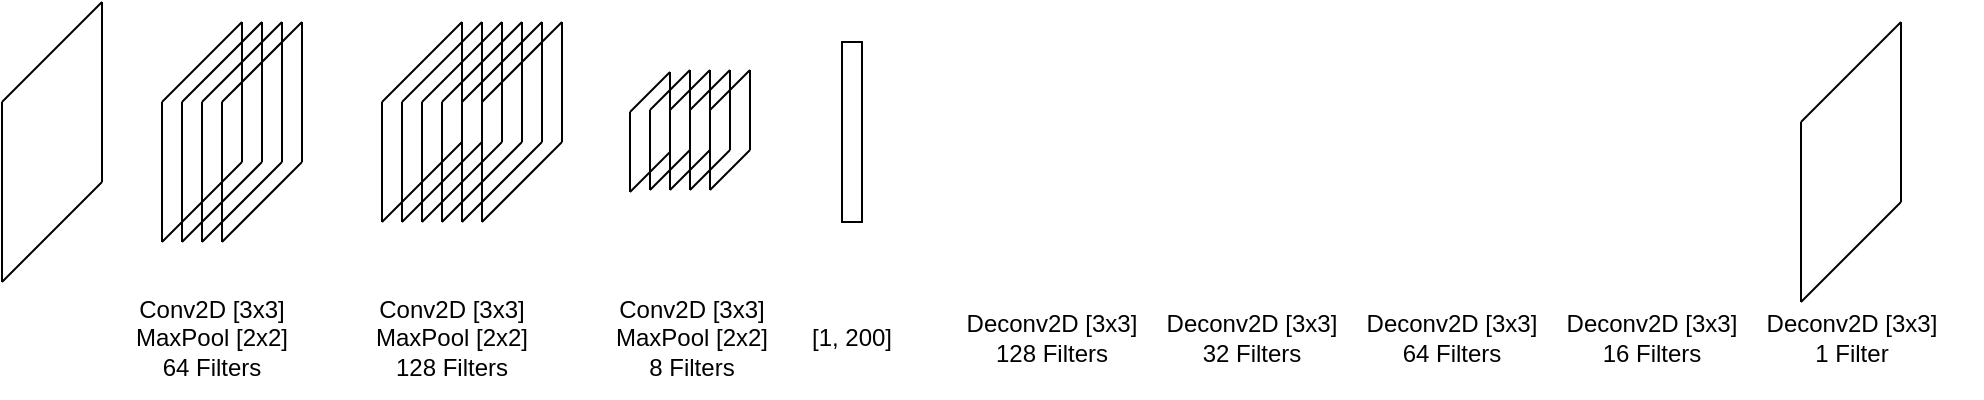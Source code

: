 <mxfile version="17.4.5" type="device" pages="2"><diagram id="_gH4Nyk1J_HjppSUgYeo" name="Page-1"><mxGraphModel dx="946" dy="556" grid="1" gridSize="10" guides="1" tooltips="1" connect="1" arrows="1" fold="1" page="1" pageScale="1" pageWidth="3300" pageHeight="4681" math="0" shadow="0"><root><mxCell id="0"/><mxCell id="1" parent="0"/><mxCell id="y0GIDtX-nzj24edRxqlt-4" value="" style="endArrow=none;html=1;rounded=0;" edge="1" parent="1"><mxGeometry width="50" height="50" relative="1" as="geometry"><mxPoint x="460" y="320" as="sourcePoint"/><mxPoint x="510" y="270" as="targetPoint"/></mxGeometry></mxCell><mxCell id="y0GIDtX-nzj24edRxqlt-5" value="" style="endArrow=none;html=1;rounded=0;" edge="1" parent="1"><mxGeometry width="50" height="50" relative="1" as="geometry"><mxPoint x="460" y="410" as="sourcePoint"/><mxPoint x="460" y="320" as="targetPoint"/></mxGeometry></mxCell><mxCell id="y0GIDtX-nzj24edRxqlt-6" value="" style="endArrow=none;html=1;rounded=0;" edge="1" parent="1"><mxGeometry width="50" height="50" relative="1" as="geometry"><mxPoint x="460" y="410" as="sourcePoint"/><mxPoint x="510" y="360" as="targetPoint"/></mxGeometry></mxCell><mxCell id="y0GIDtX-nzj24edRxqlt-7" value="" style="endArrow=none;html=1;rounded=0;" edge="1" parent="1"><mxGeometry width="50" height="50" relative="1" as="geometry"><mxPoint x="510" y="360" as="sourcePoint"/><mxPoint x="510" y="270" as="targetPoint"/></mxGeometry></mxCell><mxCell id="y0GIDtX-nzj24edRxqlt-12" value="" style="endArrow=none;html=1;rounded=0;" edge="1" parent="1"><mxGeometry width="50" height="50" relative="1" as="geometry"><mxPoint x="540" y="320" as="sourcePoint"/><mxPoint x="580" y="280" as="targetPoint"/></mxGeometry></mxCell><mxCell id="y0GIDtX-nzj24edRxqlt-13" value="" style="endArrow=none;html=1;rounded=0;" edge="1" parent="1"><mxGeometry width="50" height="50" relative="1" as="geometry"><mxPoint x="540" y="390" as="sourcePoint"/><mxPoint x="540" y="320" as="targetPoint"/></mxGeometry></mxCell><mxCell id="y0GIDtX-nzj24edRxqlt-14" value="" style="endArrow=none;html=1;rounded=0;" edge="1" parent="1"><mxGeometry width="50" height="50" relative="1" as="geometry"><mxPoint x="540" y="390" as="sourcePoint"/><mxPoint x="580" y="350" as="targetPoint"/></mxGeometry></mxCell><mxCell id="y0GIDtX-nzj24edRxqlt-15" value="" style="endArrow=none;html=1;rounded=0;" edge="1" parent="1"><mxGeometry width="50" height="50" relative="1" as="geometry"><mxPoint x="580" y="350" as="sourcePoint"/><mxPoint x="580" y="280" as="targetPoint"/></mxGeometry></mxCell><mxCell id="y0GIDtX-nzj24edRxqlt-16" value="" style="endArrow=none;html=1;rounded=0;" edge="1" parent="1"><mxGeometry width="50" height="50" relative="1" as="geometry"><mxPoint x="550" y="320" as="sourcePoint"/><mxPoint x="590" y="280" as="targetPoint"/></mxGeometry></mxCell><mxCell id="y0GIDtX-nzj24edRxqlt-17" value="" style="endArrow=none;html=1;rounded=0;" edge="1" parent="1"><mxGeometry width="50" height="50" relative="1" as="geometry"><mxPoint x="550" y="390" as="sourcePoint"/><mxPoint x="550" y="320" as="targetPoint"/></mxGeometry></mxCell><mxCell id="y0GIDtX-nzj24edRxqlt-18" value="" style="endArrow=none;html=1;rounded=0;" edge="1" parent="1"><mxGeometry width="50" height="50" relative="1" as="geometry"><mxPoint x="550" y="390" as="sourcePoint"/><mxPoint x="590" y="350" as="targetPoint"/></mxGeometry></mxCell><mxCell id="y0GIDtX-nzj24edRxqlt-19" value="" style="endArrow=none;html=1;rounded=0;" edge="1" parent="1"><mxGeometry width="50" height="50" relative="1" as="geometry"><mxPoint x="590" y="350" as="sourcePoint"/><mxPoint x="590" y="280" as="targetPoint"/></mxGeometry></mxCell><mxCell id="y0GIDtX-nzj24edRxqlt-20" value="" style="endArrow=none;html=1;rounded=0;" edge="1" parent="1"><mxGeometry width="50" height="50" relative="1" as="geometry"><mxPoint x="560" y="320" as="sourcePoint"/><mxPoint x="600" y="280" as="targetPoint"/></mxGeometry></mxCell><mxCell id="y0GIDtX-nzj24edRxqlt-21" value="" style="endArrow=none;html=1;rounded=0;" edge="1" parent="1"><mxGeometry width="50" height="50" relative="1" as="geometry"><mxPoint x="560" y="390" as="sourcePoint"/><mxPoint x="560" y="320" as="targetPoint"/></mxGeometry></mxCell><mxCell id="y0GIDtX-nzj24edRxqlt-22" value="" style="endArrow=none;html=1;rounded=0;" edge="1" parent="1"><mxGeometry width="50" height="50" relative="1" as="geometry"><mxPoint x="560" y="390" as="sourcePoint"/><mxPoint x="600" y="350" as="targetPoint"/></mxGeometry></mxCell><mxCell id="y0GIDtX-nzj24edRxqlt-23" value="" style="endArrow=none;html=1;rounded=0;" edge="1" parent="1"><mxGeometry width="50" height="50" relative="1" as="geometry"><mxPoint x="600" y="350" as="sourcePoint"/><mxPoint x="600" y="280" as="targetPoint"/></mxGeometry></mxCell><mxCell id="y0GIDtX-nzj24edRxqlt-24" value="" style="endArrow=none;html=1;rounded=0;" edge="1" parent="1"><mxGeometry width="50" height="50" relative="1" as="geometry"><mxPoint x="570" y="320" as="sourcePoint"/><mxPoint x="610" y="280" as="targetPoint"/></mxGeometry></mxCell><mxCell id="y0GIDtX-nzj24edRxqlt-25" value="" style="endArrow=none;html=1;rounded=0;" edge="1" parent="1"><mxGeometry width="50" height="50" relative="1" as="geometry"><mxPoint x="570" y="390" as="sourcePoint"/><mxPoint x="570" y="320" as="targetPoint"/></mxGeometry></mxCell><mxCell id="y0GIDtX-nzj24edRxqlt-26" value="" style="endArrow=none;html=1;rounded=0;" edge="1" parent="1"><mxGeometry width="50" height="50" relative="1" as="geometry"><mxPoint x="570" y="390" as="sourcePoint"/><mxPoint x="610" y="350" as="targetPoint"/></mxGeometry></mxCell><mxCell id="y0GIDtX-nzj24edRxqlt-27" value="" style="endArrow=none;html=1;rounded=0;" edge="1" parent="1"><mxGeometry width="50" height="50" relative="1" as="geometry"><mxPoint x="610" y="350" as="sourcePoint"/><mxPoint x="610" y="280" as="targetPoint"/></mxGeometry></mxCell><mxCell id="y0GIDtX-nzj24edRxqlt-29" value="" style="endArrow=none;html=1;rounded=0;" edge="1" parent="1"><mxGeometry width="50" height="50" relative="1" as="geometry"><mxPoint x="650" y="380" as="sourcePoint"/><mxPoint x="650" y="320" as="targetPoint"/></mxGeometry></mxCell><mxCell id="y0GIDtX-nzj24edRxqlt-30" value="" style="endArrow=none;html=1;rounded=0;" edge="1" parent="1"><mxGeometry width="50" height="50" relative="1" as="geometry"><mxPoint x="650" y="380" as="sourcePoint"/><mxPoint x="690" y="340" as="targetPoint"/></mxGeometry></mxCell><mxCell id="y0GIDtX-nzj24edRxqlt-32" value="" style="endArrow=none;html=1;rounded=0;" edge="1" parent="1"><mxGeometry width="50" height="50" relative="1" as="geometry"><mxPoint x="690" y="340" as="sourcePoint"/><mxPoint x="690" y="280" as="targetPoint"/></mxGeometry></mxCell><mxCell id="y0GIDtX-nzj24edRxqlt-33" value="" style="endArrow=none;html=1;rounded=0;" edge="1" parent="1"><mxGeometry width="50" height="50" relative="1" as="geometry"><mxPoint x="650" y="320" as="sourcePoint"/><mxPoint x="690" y="280" as="targetPoint"/></mxGeometry></mxCell><mxCell id="y0GIDtX-nzj24edRxqlt-34" value="" style="endArrow=none;html=1;rounded=0;" edge="1" parent="1"><mxGeometry width="50" height="50" relative="1" as="geometry"><mxPoint x="660" y="380" as="sourcePoint"/><mxPoint x="660" y="320" as="targetPoint"/></mxGeometry></mxCell><mxCell id="y0GIDtX-nzj24edRxqlt-35" value="" style="endArrow=none;html=1;rounded=0;" edge="1" parent="1"><mxGeometry width="50" height="50" relative="1" as="geometry"><mxPoint x="660" y="380" as="sourcePoint"/><mxPoint x="700" y="340" as="targetPoint"/></mxGeometry></mxCell><mxCell id="y0GIDtX-nzj24edRxqlt-36" value="" style="endArrow=none;html=1;rounded=0;" edge="1" parent="1"><mxGeometry width="50" height="50" relative="1" as="geometry"><mxPoint x="700" y="340" as="sourcePoint"/><mxPoint x="700" y="280" as="targetPoint"/></mxGeometry></mxCell><mxCell id="y0GIDtX-nzj24edRxqlt-37" value="" style="endArrow=none;html=1;rounded=0;" edge="1" parent="1"><mxGeometry width="50" height="50" relative="1" as="geometry"><mxPoint x="660" y="320" as="sourcePoint"/><mxPoint x="700" y="280" as="targetPoint"/></mxGeometry></mxCell><mxCell id="y0GIDtX-nzj24edRxqlt-38" value="" style="endArrow=none;html=1;rounded=0;" edge="1" parent="1"><mxGeometry width="50" height="50" relative="1" as="geometry"><mxPoint x="670" y="380" as="sourcePoint"/><mxPoint x="670" y="320" as="targetPoint"/></mxGeometry></mxCell><mxCell id="y0GIDtX-nzj24edRxqlt-39" value="" style="endArrow=none;html=1;rounded=0;" edge="1" parent="1"><mxGeometry width="50" height="50" relative="1" as="geometry"><mxPoint x="670" y="380" as="sourcePoint"/><mxPoint x="710" y="340" as="targetPoint"/></mxGeometry></mxCell><mxCell id="y0GIDtX-nzj24edRxqlt-40" value="" style="endArrow=none;html=1;rounded=0;" edge="1" parent="1"><mxGeometry width="50" height="50" relative="1" as="geometry"><mxPoint x="710" y="340" as="sourcePoint"/><mxPoint x="710" y="280" as="targetPoint"/></mxGeometry></mxCell><mxCell id="y0GIDtX-nzj24edRxqlt-41" value="" style="endArrow=none;html=1;rounded=0;" edge="1" parent="1"><mxGeometry width="50" height="50" relative="1" as="geometry"><mxPoint x="670" y="320" as="sourcePoint"/><mxPoint x="710" y="280" as="targetPoint"/></mxGeometry></mxCell><mxCell id="y0GIDtX-nzj24edRxqlt-42" value="" style="endArrow=none;html=1;rounded=0;" edge="1" parent="1"><mxGeometry width="50" height="50" relative="1" as="geometry"><mxPoint x="680" y="380" as="sourcePoint"/><mxPoint x="680" y="320" as="targetPoint"/></mxGeometry></mxCell><mxCell id="y0GIDtX-nzj24edRxqlt-43" value="" style="endArrow=none;html=1;rounded=0;" edge="1" parent="1"><mxGeometry width="50" height="50" relative="1" as="geometry"><mxPoint x="680" y="380" as="sourcePoint"/><mxPoint x="720" y="340" as="targetPoint"/></mxGeometry></mxCell><mxCell id="y0GIDtX-nzj24edRxqlt-44" value="" style="endArrow=none;html=1;rounded=0;" edge="1" parent="1"><mxGeometry width="50" height="50" relative="1" as="geometry"><mxPoint x="720" y="340" as="sourcePoint"/><mxPoint x="720" y="280" as="targetPoint"/></mxGeometry></mxCell><mxCell id="y0GIDtX-nzj24edRxqlt-45" value="" style="endArrow=none;html=1;rounded=0;" edge="1" parent="1"><mxGeometry width="50" height="50" relative="1" as="geometry"><mxPoint x="680" y="320" as="sourcePoint"/><mxPoint x="720" y="280" as="targetPoint"/></mxGeometry></mxCell><mxCell id="y0GIDtX-nzj24edRxqlt-46" value="" style="endArrow=none;html=1;rounded=0;" edge="1" parent="1"><mxGeometry width="50" height="50" relative="1" as="geometry"><mxPoint x="690" y="380" as="sourcePoint"/><mxPoint x="690" y="320" as="targetPoint"/></mxGeometry></mxCell><mxCell id="y0GIDtX-nzj24edRxqlt-47" value="" style="endArrow=none;html=1;rounded=0;" edge="1" parent="1"><mxGeometry width="50" height="50" relative="1" as="geometry"><mxPoint x="690" y="380" as="sourcePoint"/><mxPoint x="730" y="340" as="targetPoint"/></mxGeometry></mxCell><mxCell id="y0GIDtX-nzj24edRxqlt-48" value="" style="endArrow=none;html=1;rounded=0;" edge="1" parent="1"><mxGeometry width="50" height="50" relative="1" as="geometry"><mxPoint x="730" y="340" as="sourcePoint"/><mxPoint x="730" y="280" as="targetPoint"/></mxGeometry></mxCell><mxCell id="y0GIDtX-nzj24edRxqlt-49" value="" style="endArrow=none;html=1;rounded=0;" edge="1" parent="1"><mxGeometry width="50" height="50" relative="1" as="geometry"><mxPoint x="690" y="320" as="sourcePoint"/><mxPoint x="730" y="280" as="targetPoint"/></mxGeometry></mxCell><mxCell id="y0GIDtX-nzj24edRxqlt-50" value="" style="endArrow=none;html=1;rounded=0;" edge="1" parent="1"><mxGeometry width="50" height="50" relative="1" as="geometry"><mxPoint x="700" y="380" as="sourcePoint"/><mxPoint x="700" y="320" as="targetPoint"/></mxGeometry></mxCell><mxCell id="y0GIDtX-nzj24edRxqlt-51" value="" style="endArrow=none;html=1;rounded=0;" edge="1" parent="1"><mxGeometry width="50" height="50" relative="1" as="geometry"><mxPoint x="700" y="380" as="sourcePoint"/><mxPoint x="740" y="340" as="targetPoint"/></mxGeometry></mxCell><mxCell id="y0GIDtX-nzj24edRxqlt-52" value="" style="endArrow=none;html=1;rounded=0;" edge="1" parent="1"><mxGeometry width="50" height="50" relative="1" as="geometry"><mxPoint x="740" y="340" as="sourcePoint"/><mxPoint x="740" y="280" as="targetPoint"/><Array as="points"><mxPoint x="740" y="300"/></Array></mxGeometry></mxCell><mxCell id="y0GIDtX-nzj24edRxqlt-53" value="" style="endArrow=none;html=1;rounded=0;" edge="1" parent="1"><mxGeometry width="50" height="50" relative="1" as="geometry"><mxPoint x="700" y="320" as="sourcePoint"/><mxPoint x="740" y="280" as="targetPoint"/></mxGeometry></mxCell><mxCell id="y0GIDtX-nzj24edRxqlt-54" value="" style="endArrow=none;html=1;rounded=0;" edge="1" parent="1"><mxGeometry width="50" height="50" relative="1" as="geometry"><mxPoint x="774" y="365" as="sourcePoint"/><mxPoint x="774" y="325" as="targetPoint"/></mxGeometry></mxCell><mxCell id="y0GIDtX-nzj24edRxqlt-55" value="" style="endArrow=none;html=1;rounded=0;" edge="1" parent="1"><mxGeometry width="50" height="50" relative="1" as="geometry"><mxPoint x="774" y="365" as="sourcePoint"/><mxPoint x="794" y="345" as="targetPoint"/></mxGeometry></mxCell><mxCell id="y0GIDtX-nzj24edRxqlt-58" value="" style="endArrow=none;html=1;rounded=0;" edge="1" parent="1"><mxGeometry width="50" height="50" relative="1" as="geometry"><mxPoint x="794" y="345" as="sourcePoint"/><mxPoint x="794" y="305" as="targetPoint"/></mxGeometry></mxCell><mxCell id="y0GIDtX-nzj24edRxqlt-59" value="" style="endArrow=none;html=1;rounded=0;" edge="1" parent="1"><mxGeometry width="50" height="50" relative="1" as="geometry"><mxPoint x="774" y="325" as="sourcePoint"/><mxPoint x="794" y="305" as="targetPoint"/></mxGeometry></mxCell><mxCell id="y0GIDtX-nzj24edRxqlt-60" value="" style="endArrow=none;html=1;rounded=0;" edge="1" parent="1"><mxGeometry width="50" height="50" relative="1" as="geometry"><mxPoint x="784" y="364" as="sourcePoint"/><mxPoint x="784" y="324" as="targetPoint"/></mxGeometry></mxCell><mxCell id="y0GIDtX-nzj24edRxqlt-61" value="" style="endArrow=none;html=1;rounded=0;" edge="1" parent="1"><mxGeometry width="50" height="50" relative="1" as="geometry"><mxPoint x="784" y="364" as="sourcePoint"/><mxPoint x="804" y="344" as="targetPoint"/></mxGeometry></mxCell><mxCell id="y0GIDtX-nzj24edRxqlt-62" value="" style="endArrow=none;html=1;rounded=0;" edge="1" parent="1"><mxGeometry width="50" height="50" relative="1" as="geometry"><mxPoint x="804" y="344" as="sourcePoint"/><mxPoint x="804" y="304" as="targetPoint"/></mxGeometry></mxCell><mxCell id="y0GIDtX-nzj24edRxqlt-63" value="" style="endArrow=none;html=1;rounded=0;" edge="1" parent="1"><mxGeometry width="50" height="50" relative="1" as="geometry"><mxPoint x="784" y="324" as="sourcePoint"/><mxPoint x="804" y="304" as="targetPoint"/></mxGeometry></mxCell><mxCell id="y0GIDtX-nzj24edRxqlt-64" value="" style="endArrow=none;html=1;rounded=0;" edge="1" parent="1"><mxGeometry width="50" height="50" relative="1" as="geometry"><mxPoint x="794" y="364" as="sourcePoint"/><mxPoint x="794" y="324" as="targetPoint"/></mxGeometry></mxCell><mxCell id="y0GIDtX-nzj24edRxqlt-65" value="" style="endArrow=none;html=1;rounded=0;" edge="1" parent="1"><mxGeometry width="50" height="50" relative="1" as="geometry"><mxPoint x="794" y="364" as="sourcePoint"/><mxPoint x="814" y="344" as="targetPoint"/></mxGeometry></mxCell><mxCell id="y0GIDtX-nzj24edRxqlt-66" value="" style="endArrow=none;html=1;rounded=0;" edge="1" parent="1"><mxGeometry width="50" height="50" relative="1" as="geometry"><mxPoint x="814" y="344" as="sourcePoint"/><mxPoint x="814" y="304" as="targetPoint"/><Array as="points"><mxPoint x="814" y="345"/></Array></mxGeometry></mxCell><mxCell id="y0GIDtX-nzj24edRxqlt-67" value="" style="endArrow=none;html=1;rounded=0;" edge="1" parent="1"><mxGeometry width="50" height="50" relative="1" as="geometry"><mxPoint x="794" y="324" as="sourcePoint"/><mxPoint x="814" y="304" as="targetPoint"/></mxGeometry></mxCell><mxCell id="y0GIDtX-nzj24edRxqlt-68" value="" style="endArrow=none;html=1;rounded=0;" edge="1" parent="1"><mxGeometry width="50" height="50" relative="1" as="geometry"><mxPoint x="804" y="364" as="sourcePoint"/><mxPoint x="804" y="324" as="targetPoint"/></mxGeometry></mxCell><mxCell id="y0GIDtX-nzj24edRxqlt-69" value="" style="endArrow=none;html=1;rounded=0;" edge="1" parent="1"><mxGeometry width="50" height="50" relative="1" as="geometry"><mxPoint x="804" y="364" as="sourcePoint"/><mxPoint x="824" y="344" as="targetPoint"/></mxGeometry></mxCell><mxCell id="y0GIDtX-nzj24edRxqlt-70" value="" style="endArrow=none;html=1;rounded=0;" edge="1" parent="1"><mxGeometry width="50" height="50" relative="1" as="geometry"><mxPoint x="824" y="344" as="sourcePoint"/><mxPoint x="824" y="304" as="targetPoint"/></mxGeometry></mxCell><mxCell id="y0GIDtX-nzj24edRxqlt-71" value="" style="endArrow=none;html=1;rounded=0;" edge="1" parent="1"><mxGeometry width="50" height="50" relative="1" as="geometry"><mxPoint x="804" y="324" as="sourcePoint"/><mxPoint x="824" y="304" as="targetPoint"/></mxGeometry></mxCell><mxCell id="y0GIDtX-nzj24edRxqlt-72" value="" style="endArrow=none;html=1;rounded=0;" edge="1" parent="1"><mxGeometry width="50" height="50" relative="1" as="geometry"><mxPoint x="814" y="364" as="sourcePoint"/><mxPoint x="814" y="324" as="targetPoint"/></mxGeometry></mxCell><mxCell id="y0GIDtX-nzj24edRxqlt-73" value="" style="endArrow=none;html=1;rounded=0;" edge="1" parent="1"><mxGeometry width="50" height="50" relative="1" as="geometry"><mxPoint x="814" y="364" as="sourcePoint"/><mxPoint x="834" y="344" as="targetPoint"/></mxGeometry></mxCell><mxCell id="y0GIDtX-nzj24edRxqlt-74" value="" style="endArrow=none;html=1;rounded=0;" edge="1" parent="1"><mxGeometry width="50" height="50" relative="1" as="geometry"><mxPoint x="834" y="344" as="sourcePoint"/><mxPoint x="834" y="304" as="targetPoint"/></mxGeometry></mxCell><mxCell id="y0GIDtX-nzj24edRxqlt-75" value="" style="endArrow=none;html=1;rounded=0;" edge="1" parent="1"><mxGeometry width="50" height="50" relative="1" as="geometry"><mxPoint x="814" y="324" as="sourcePoint"/><mxPoint x="834" y="304" as="targetPoint"/></mxGeometry></mxCell><mxCell id="y0GIDtX-nzj24edRxqlt-76" value="Conv2D [3x3]&lt;br&gt;MaxPool [2x2]&lt;br&gt;64 Filters" style="text;html=1;strokeColor=none;fillColor=none;align=center;verticalAlign=middle;whiteSpace=wrap;rounded=0;" vertex="1" parent="1"><mxGeometry x="500" y="408" width="130" height="60" as="geometry"/></mxCell><mxCell id="y0GIDtX-nzj24edRxqlt-77" value="Conv2D [3x3]&lt;br&gt;MaxPool [2x2]&lt;br&gt;128 Filters" style="text;html=1;strokeColor=none;fillColor=none;align=center;verticalAlign=middle;whiteSpace=wrap;rounded=0;" vertex="1" parent="1"><mxGeometry x="620" y="408" width="130" height="60" as="geometry"/></mxCell><mxCell id="y0GIDtX-nzj24edRxqlt-78" value="Conv2D [3x3]&lt;br&gt;MaxPool [2x2]&lt;br&gt;8 Filters" style="text;html=1;strokeColor=none;fillColor=none;align=center;verticalAlign=middle;whiteSpace=wrap;rounded=0;" vertex="1" parent="1"><mxGeometry x="740" y="408" width="130" height="60" as="geometry"/></mxCell><mxCell id="y0GIDtX-nzj24edRxqlt-79" value="" style="rounded=0;whiteSpace=wrap;html=1;" vertex="1" parent="1"><mxGeometry x="880" y="290" width="10" height="90" as="geometry"/></mxCell><mxCell id="y0GIDtX-nzj24edRxqlt-80" value="[1, 200]" style="text;html=1;strokeColor=none;fillColor=none;align=center;verticalAlign=middle;whiteSpace=wrap;rounded=0;" vertex="1" parent="1"><mxGeometry x="820" y="408" width="130" height="60" as="geometry"/></mxCell><mxCell id="y0GIDtX-nzj24edRxqlt-81" value="Deconv2D [3x3]&lt;br&gt;128 Filters" style="text;html=1;strokeColor=none;fillColor=none;align=center;verticalAlign=middle;whiteSpace=wrap;rounded=0;" vertex="1" parent="1"><mxGeometry x="920" y="408" width="130" height="60" as="geometry"/></mxCell><mxCell id="y0GIDtX-nzj24edRxqlt-82" value="Deconv2D [3x3]&lt;br&gt;32 Filters" style="text;html=1;strokeColor=none;fillColor=none;align=center;verticalAlign=middle;whiteSpace=wrap;rounded=0;" vertex="1" parent="1"><mxGeometry x="1020" y="408" width="130" height="60" as="geometry"/></mxCell><mxCell id="y0GIDtX-nzj24edRxqlt-83" value="Deconv2D [3x3]&lt;br&gt;64 Filters" style="text;html=1;strokeColor=none;fillColor=none;align=center;verticalAlign=middle;whiteSpace=wrap;rounded=0;" vertex="1" parent="1"><mxGeometry x="1120" y="408" width="130" height="60" as="geometry"/></mxCell><mxCell id="y0GIDtX-nzj24edRxqlt-84" value="Deconv2D [3x3]&lt;br&gt;16 Filters" style="text;html=1;strokeColor=none;fillColor=none;align=center;verticalAlign=middle;whiteSpace=wrap;rounded=0;" vertex="1" parent="1"><mxGeometry x="1220" y="408" width="130" height="60" as="geometry"/></mxCell><mxCell id="y0GIDtX-nzj24edRxqlt-86" value="Deconv2D [3x3]&lt;br&gt;1 Filter" style="text;html=1;strokeColor=none;fillColor=none;align=center;verticalAlign=middle;whiteSpace=wrap;rounded=0;" vertex="1" parent="1"><mxGeometry x="1320" y="408" width="130" height="60" as="geometry"/></mxCell><mxCell id="y0GIDtX-nzj24edRxqlt-88" value="" style="endArrow=none;html=1;rounded=0;" edge="1" parent="1"><mxGeometry width="50" height="50" relative="1" as="geometry"><mxPoint x="1359.5" y="330" as="sourcePoint"/><mxPoint x="1409.5" y="280" as="targetPoint"/></mxGeometry></mxCell><mxCell id="y0GIDtX-nzj24edRxqlt-89" value="" style="endArrow=none;html=1;rounded=0;" edge="1" parent="1"><mxGeometry width="50" height="50" relative="1" as="geometry"><mxPoint x="1359.5" y="420" as="sourcePoint"/><mxPoint x="1359.5" y="330" as="targetPoint"/></mxGeometry></mxCell><mxCell id="y0GIDtX-nzj24edRxqlt-90" value="" style="endArrow=none;html=1;rounded=0;" edge="1" parent="1"><mxGeometry width="50" height="50" relative="1" as="geometry"><mxPoint x="1359.5" y="420" as="sourcePoint"/><mxPoint x="1409.5" y="370" as="targetPoint"/></mxGeometry></mxCell><mxCell id="y0GIDtX-nzj24edRxqlt-91" value="" style="endArrow=none;html=1;rounded=0;" edge="1" parent="1"><mxGeometry width="50" height="50" relative="1" as="geometry"><mxPoint x="1409.5" y="370" as="sourcePoint"/><mxPoint x="1409.5" y="280" as="targetPoint"/></mxGeometry></mxCell></root></mxGraphModel></diagram><diagram id="BpWMXrKeDbHtuZElYJGq" name="Page-2"><mxGraphModel dx="946" dy="556" grid="1" gridSize="10" guides="1" tooltips="1" connect="1" arrows="1" fold="1" page="1" pageScale="1" pageWidth="3300" pageHeight="4681" math="0" shadow="0"><root><mxCell id="0"/><mxCell id="1" parent="0"/></root></mxGraphModel></diagram></mxfile>